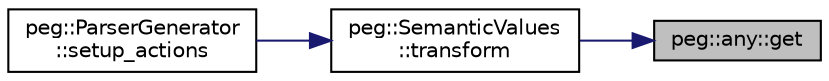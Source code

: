 digraph "peg::any::get"
{
 // LATEX_PDF_SIZE
  edge [fontname="Helvetica",fontsize="10",labelfontname="Helvetica",labelfontsize="10"];
  node [fontname="Helvetica",fontsize="10",shape=record];
  rankdir="RL";
  Node1 [label="peg::any::get",height=0.2,width=0.4,color="black", fillcolor="grey75", style="filled", fontcolor="black",tooltip=" "];
  Node1 -> Node2 [dir="back",color="midnightblue",fontsize="10",style="solid"];
  Node2 [label="peg::SemanticValues\l::transform",height=0.2,width=0.4,color="black", fillcolor="white", style="filled",URL="$structpeg_1_1SemanticValues.html#ab67736e20427be239008aaaafd33247a",tooltip=" "];
  Node2 -> Node3 [dir="back",color="midnightblue",fontsize="10",style="solid"];
  Node3 [label="peg::ParserGenerator\l::setup_actions",height=0.2,width=0.4,color="black", fillcolor="white", style="filled",URL="$classpeg_1_1ParserGenerator.html#afa7a9efe83e831fd48692dc871c5f3f9",tooltip=" "];
}
